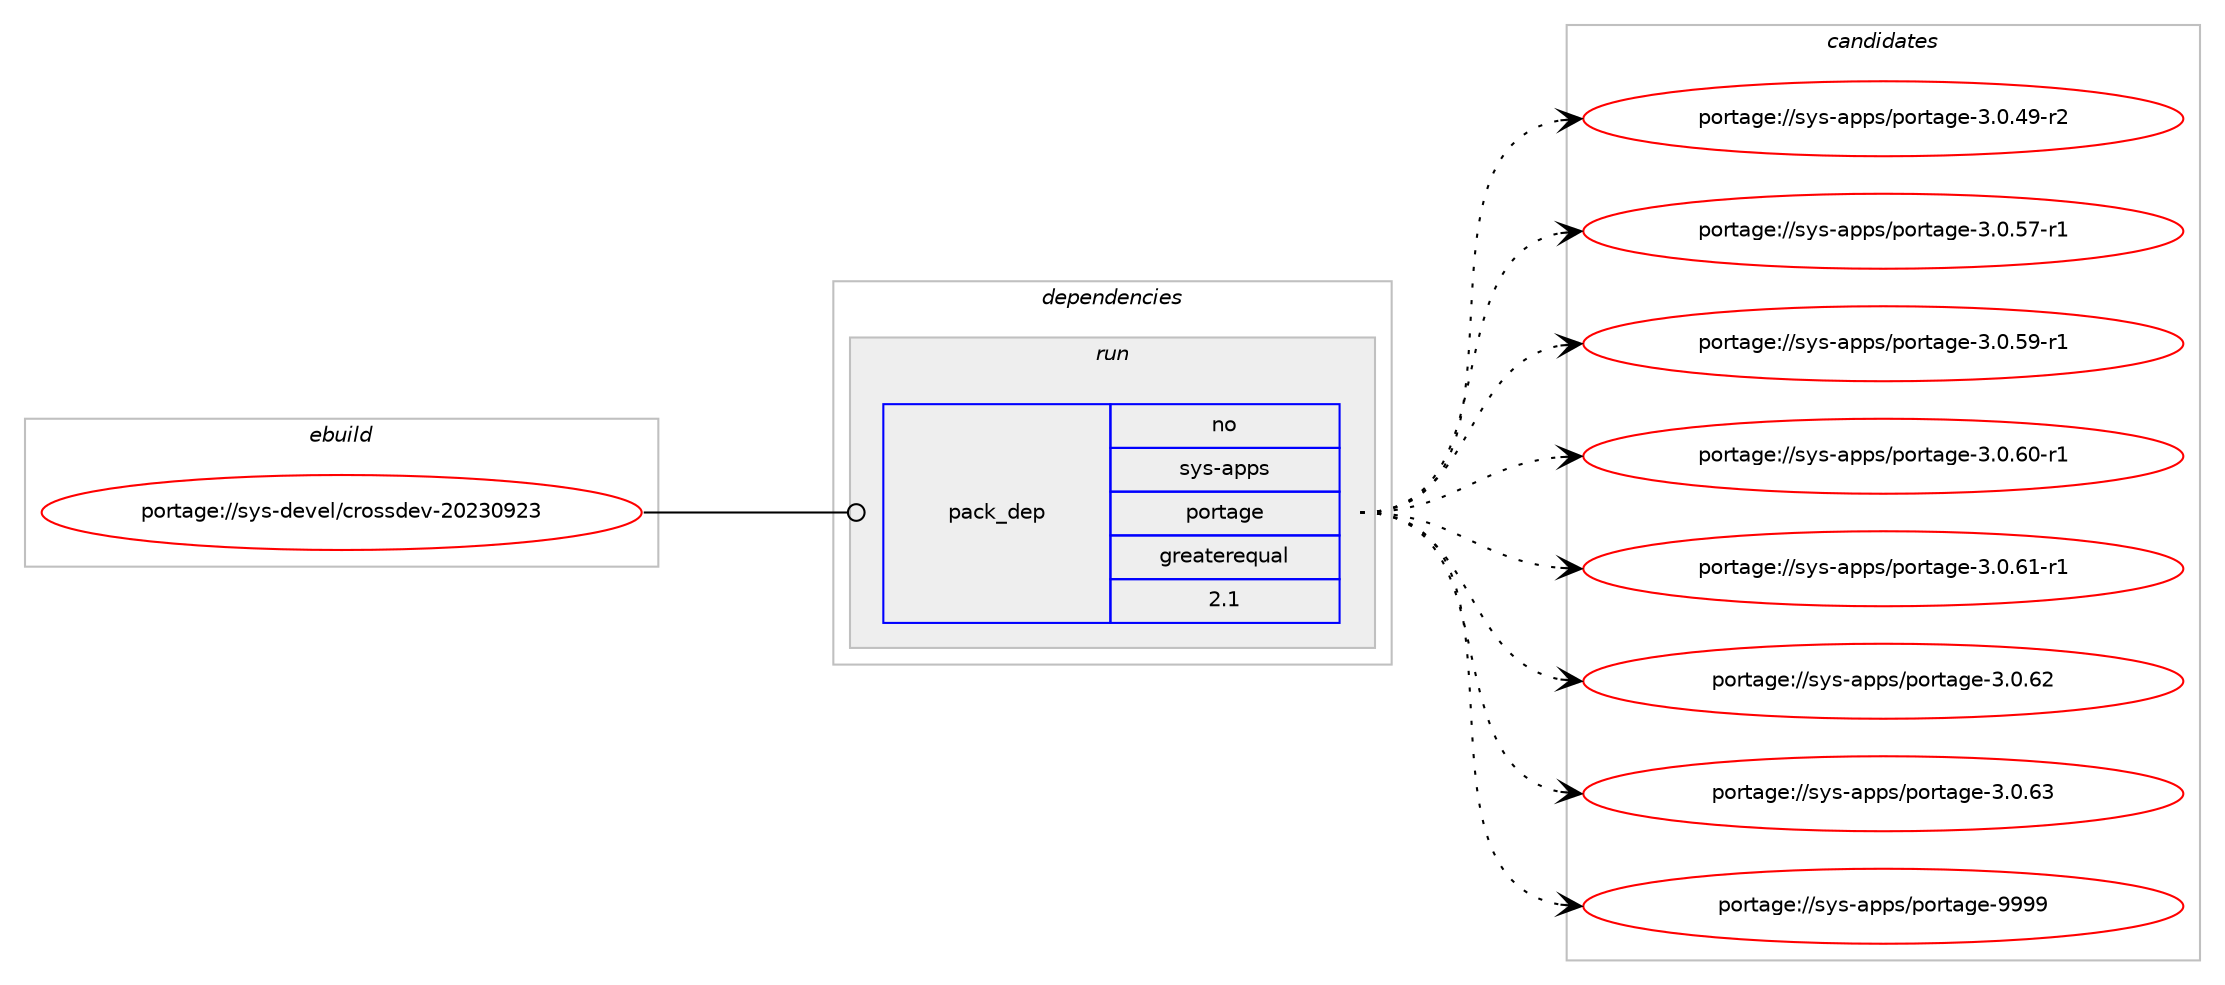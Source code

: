 digraph prolog {

# *************
# Graph options
# *************

newrank=true;
concentrate=true;
compound=true;
graph [rankdir=LR,fontname=Helvetica,fontsize=10,ranksep=1.5];#, ranksep=2.5, nodesep=0.2];
edge  [arrowhead=vee];
node  [fontname=Helvetica,fontsize=10];

# **********
# The ebuild
# **********

subgraph cluster_leftcol {
color=gray;
rank=same;
label=<<i>ebuild</i>>;
id [label="portage://sys-devel/crossdev-20230923", color=red, width=4, href="../sys-devel/crossdev-20230923.svg"];
}

# ****************
# The dependencies
# ****************

subgraph cluster_midcol {
color=gray;
label=<<i>dependencies</i>>;
subgraph cluster_compile {
fillcolor="#eeeeee";
style=filled;
label=<<i>compile</i>>;
}
subgraph cluster_compileandrun {
fillcolor="#eeeeee";
style=filled;
label=<<i>compile and run</i>>;
}
subgraph cluster_run {
fillcolor="#eeeeee";
style=filled;
label=<<i>run</i>>;
# *** BEGIN UNKNOWN DEPENDENCY TYPE (TODO) ***
# id -> package_dependency(portage://sys-devel/crossdev-20230923,run,no,app-shells,bash,none,[,,],[],[])
# *** END UNKNOWN DEPENDENCY TYPE (TODO) ***

# *** BEGIN UNKNOWN DEPENDENCY TYPE (TODO) ***
# id -> package_dependency(portage://sys-devel/crossdev-20230923,run,no,sys-apps,config-site,none,[,,],[],[])
# *** END UNKNOWN DEPENDENCY TYPE (TODO) ***

# *** BEGIN UNKNOWN DEPENDENCY TYPE (TODO) ***
# id -> package_dependency(portage://sys-devel/crossdev-20230923,run,no,sys-apps,gentoo-functions,none,[,,],[],[])
# *** END UNKNOWN DEPENDENCY TYPE (TODO) ***

subgraph pack5329 {
dependency18023 [label=<<TABLE BORDER="0" CELLBORDER="1" CELLSPACING="0" CELLPADDING="4" WIDTH="220"><TR><TD ROWSPAN="6" CELLPADDING="30">pack_dep</TD></TR><TR><TD WIDTH="110">no</TD></TR><TR><TD>sys-apps</TD></TR><TR><TD>portage</TD></TR><TR><TD>greaterequal</TD></TR><TR><TD>2.1</TD></TR></TABLE>>, shape=none, color=blue];
}
id:e -> dependency18023:w [weight=20,style="solid",arrowhead="odot"];
}
}

# **************
# The candidates
# **************

subgraph cluster_choices {
rank=same;
color=gray;
label=<<i>candidates</i>>;

subgraph choice5329 {
color=black;
nodesep=1;
choice11512111545971121121154711211111411697103101455146484652574511450 [label="portage://sys-apps/portage-3.0.49-r2", color=red, width=4,href="../sys-apps/portage-3.0.49-r2.svg"];
choice11512111545971121121154711211111411697103101455146484653554511449 [label="portage://sys-apps/portage-3.0.57-r1", color=red, width=4,href="../sys-apps/portage-3.0.57-r1.svg"];
choice11512111545971121121154711211111411697103101455146484653574511449 [label="portage://sys-apps/portage-3.0.59-r1", color=red, width=4,href="../sys-apps/portage-3.0.59-r1.svg"];
choice11512111545971121121154711211111411697103101455146484654484511449 [label="portage://sys-apps/portage-3.0.60-r1", color=red, width=4,href="../sys-apps/portage-3.0.60-r1.svg"];
choice11512111545971121121154711211111411697103101455146484654494511449 [label="portage://sys-apps/portage-3.0.61-r1", color=red, width=4,href="../sys-apps/portage-3.0.61-r1.svg"];
choice1151211154597112112115471121111141169710310145514648465450 [label="portage://sys-apps/portage-3.0.62", color=red, width=4,href="../sys-apps/portage-3.0.62.svg"];
choice1151211154597112112115471121111141169710310145514648465451 [label="portage://sys-apps/portage-3.0.63", color=red, width=4,href="../sys-apps/portage-3.0.63.svg"];
choice115121115459711211211547112111114116971031014557575757 [label="portage://sys-apps/portage-9999", color=red, width=4,href="../sys-apps/portage-9999.svg"];
dependency18023:e -> choice11512111545971121121154711211111411697103101455146484652574511450:w [style=dotted,weight="100"];
dependency18023:e -> choice11512111545971121121154711211111411697103101455146484653554511449:w [style=dotted,weight="100"];
dependency18023:e -> choice11512111545971121121154711211111411697103101455146484653574511449:w [style=dotted,weight="100"];
dependency18023:e -> choice11512111545971121121154711211111411697103101455146484654484511449:w [style=dotted,weight="100"];
dependency18023:e -> choice11512111545971121121154711211111411697103101455146484654494511449:w [style=dotted,weight="100"];
dependency18023:e -> choice1151211154597112112115471121111141169710310145514648465450:w [style=dotted,weight="100"];
dependency18023:e -> choice1151211154597112112115471121111141169710310145514648465451:w [style=dotted,weight="100"];
dependency18023:e -> choice115121115459711211211547112111114116971031014557575757:w [style=dotted,weight="100"];
}
}

}

